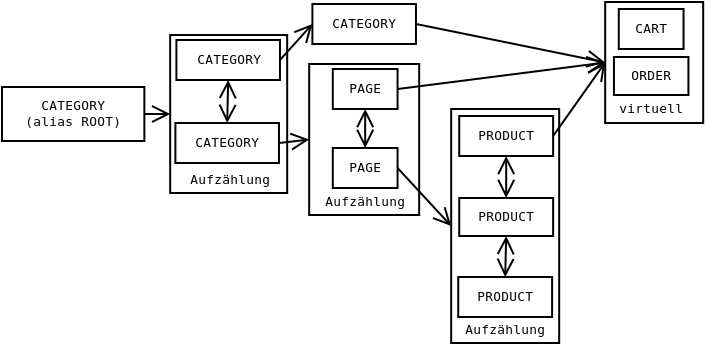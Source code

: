 <?xml version="1.0"?>
<diagram xmlns:dia="http://www.lysator.liu.se/~alla/dia/">
  <diagramdata>
    <attribute name="background">
      <color val="#ffffff"/>
    </attribute>
    <attribute name="paper">
      <composite type="paper">
        <attribute name="name">
          <string>#A4#</string>
        </attribute>
        <attribute name="tmargin">
          <real val="2.82"/>
        </attribute>
        <attribute name="bmargin">
          <real val="2.82"/>
        </attribute>
        <attribute name="lmargin">
          <real val="2.82"/>
        </attribute>
        <attribute name="rmargin">
          <real val="2.82"/>
        </attribute>
        <attribute name="is_portrait">
          <boolean val="true"/>
        </attribute>
        <attribute name="scaling">
          <real val="1"/>
        </attribute>
        <attribute name="fitto">
          <boolean val="false"/>
        </attribute>
      </composite>
    </attribute>
    <attribute name="grid">
      <composite type="grid">
        <attribute name="width_x">
          <real val="1"/>
        </attribute>
        <attribute name="width_y">
          <real val="1"/>
        </attribute>
        <attribute name="visible_x">
          <int val="1"/>
        </attribute>
        <attribute name="visible_y">
          <int val="1"/>
        </attribute>
      </composite>
    </attribute>
    <attribute name="guides">
      <composite type="guides">
        <attribute name="hguides"/>
        <attribute name="vguides"/>
      </composite>
    </attribute>
  </diagramdata>
  <layer name="Background" visible="true">
    <object type="Standard - Box" version="0" id="O0">
      <attribute name="obj_pos">
        <point val="30.6,1"/>
      </attribute>
      <attribute name="obj_bb">
        <rectangle val="30.55,0.95;35.55,7.1"/>
      </attribute>
      <attribute name="elem_corner">
        <point val="30.6,1"/>
      </attribute>
      <attribute name="elem_width">
        <real val="4.9"/>
      </attribute>
      <attribute name="elem_height">
        <real val="6.05"/>
      </attribute>
      <attribute name="show_background">
        <boolean val="true"/>
      </attribute>
    </object>
    <object type="Standard - Box" version="0" id="O1">
      <attribute name="obj_pos">
        <point val="15.8,4.1"/>
      </attribute>
      <attribute name="obj_bb">
        <rectangle val="15.75,4.05;21.35,11.7"/>
      </attribute>
      <attribute name="elem_corner">
        <point val="15.8,4.1"/>
      </attribute>
      <attribute name="elem_width">
        <real val="5.5"/>
      </attribute>
      <attribute name="elem_height">
        <real val="7.55"/>
      </attribute>
      <attribute name="show_background">
        <boolean val="true"/>
      </attribute>
    </object>
    <object type="Standard - Box" version="0" id="O2">
      <attribute name="obj_pos">
        <point val="8.85,2.65"/>
      </attribute>
      <attribute name="obj_bb">
        <rectangle val="8.8,2.6;14.75,10.6"/>
      </attribute>
      <attribute name="elem_corner">
        <point val="8.85,2.65"/>
      </attribute>
      <attribute name="elem_width">
        <real val="5.85"/>
      </attribute>
      <attribute name="elem_height">
        <real val="7.9"/>
      </attribute>
      <attribute name="show_background">
        <boolean val="true"/>
      </attribute>
    </object>
    <object type="Flowchart - Box" version="0" id="O3">
      <attribute name="obj_pos">
        <point val="9.161,2.9"/>
      </attribute>
      <attribute name="obj_bb">
        <rectangle val="9.111,2.85;14.389,4.95"/>
      </attribute>
      <attribute name="elem_corner">
        <point val="9.161,2.9"/>
      </attribute>
      <attribute name="elem_width">
        <real val="5.178"/>
      </attribute>
      <attribute name="elem_height">
        <real val="2"/>
      </attribute>
      <attribute name="show_background">
        <boolean val="true"/>
      </attribute>
      <attribute name="padding">
        <real val="0.5"/>
      </attribute>
      <attribute name="text">
        <composite type="text">
          <attribute name="string">
            <string>#CATEGORY#</string>
          </attribute>
          <attribute name="font">
            <font name="Courier"/>
          </attribute>
          <attribute name="height">
            <real val="0.8"/>
          </attribute>
          <attribute name="pos">
            <point val="11.75,4.095"/>
          </attribute>
          <attribute name="color">
            <color val="#000000"/>
          </attribute>
          <attribute name="alignment">
            <enum val="1"/>
          </attribute>
        </composite>
      </attribute>
    </object>
    <object type="Flowchart - Box" version="0" id="O4">
      <attribute name="obj_pos">
        <point val="0.441,5.25"/>
      </attribute>
      <attribute name="obj_bb">
        <rectangle val="0.391,5.2;7.609,8"/>
      </attribute>
      <attribute name="elem_corner">
        <point val="0.441,5.25"/>
      </attribute>
      <attribute name="elem_width">
        <real val="7.118"/>
      </attribute>
      <attribute name="elem_height">
        <real val="2.7"/>
      </attribute>
      <attribute name="show_background">
        <boolean val="true"/>
      </attribute>
      <attribute name="padding">
        <real val="0.5"/>
      </attribute>
      <attribute name="text">
        <composite type="text">
          <attribute name="string">
            <string>#CATEGORY
(alias ROOT)#</string>
          </attribute>
          <attribute name="font">
            <font name="Courier"/>
          </attribute>
          <attribute name="height">
            <real val="0.8"/>
          </attribute>
          <attribute name="pos">
            <point val="4,6.395"/>
          </attribute>
          <attribute name="color">
            <color val="#000000"/>
          </attribute>
          <attribute name="alignment">
            <enum val="1"/>
          </attribute>
        </composite>
      </attribute>
    </object>
    <object type="Flowchart - Box" version="0" id="O5">
      <attribute name="obj_pos">
        <point val="9.111,7.05"/>
      </attribute>
      <attribute name="obj_bb">
        <rectangle val="9.061,7;14.339,9.1"/>
      </attribute>
      <attribute name="elem_corner">
        <point val="9.111,7.05"/>
      </attribute>
      <attribute name="elem_width">
        <real val="5.178"/>
      </attribute>
      <attribute name="elem_height">
        <real val="2"/>
      </attribute>
      <attribute name="show_background">
        <boolean val="true"/>
      </attribute>
      <attribute name="padding">
        <real val="0.5"/>
      </attribute>
      <attribute name="text">
        <composite type="text">
          <attribute name="string">
            <string>#CATEGORY#</string>
          </attribute>
          <attribute name="font">
            <font name="Courier"/>
          </attribute>
          <attribute name="height">
            <real val="0.8"/>
          </attribute>
          <attribute name="pos">
            <point val="11.7,8.245"/>
          </attribute>
          <attribute name="color">
            <color val="#000000"/>
          </attribute>
          <attribute name="alignment">
            <enum val="1"/>
          </attribute>
        </composite>
      </attribute>
    </object>
    <object type="Flowchart - Box" version="0" id="O6">
      <attribute name="obj_pos">
        <point val="16.98,4.35"/>
      </attribute>
      <attribute name="obj_bb">
        <rectangle val="16.93,4.3;20.27,6.4"/>
      </attribute>
      <attribute name="elem_corner">
        <point val="16.98,4.35"/>
      </attribute>
      <attribute name="elem_width">
        <real val="3.239"/>
      </attribute>
      <attribute name="elem_height">
        <real val="2"/>
      </attribute>
      <attribute name="show_background">
        <boolean val="true"/>
      </attribute>
      <attribute name="padding">
        <real val="0.5"/>
      </attribute>
      <attribute name="text">
        <composite type="text">
          <attribute name="string">
            <string>#PAGE#</string>
          </attribute>
          <attribute name="font">
            <font name="Courier"/>
          </attribute>
          <attribute name="height">
            <real val="0.8"/>
          </attribute>
          <attribute name="pos">
            <point val="18.6,5.545"/>
          </attribute>
          <attribute name="color">
            <color val="#000000"/>
          </attribute>
          <attribute name="alignment">
            <enum val="1"/>
          </attribute>
        </composite>
      </attribute>
    </object>
    <object type="Flowchart - Box" version="0" id="O7">
      <attribute name="obj_pos">
        <point val="16.98,8.3"/>
      </attribute>
      <attribute name="obj_bb">
        <rectangle val="16.93,8.25;20.27,10.35"/>
      </attribute>
      <attribute name="elem_corner">
        <point val="16.98,8.3"/>
      </attribute>
      <attribute name="elem_width">
        <real val="3.239"/>
      </attribute>
      <attribute name="elem_height">
        <real val="2"/>
      </attribute>
      <attribute name="show_background">
        <boolean val="true"/>
      </attribute>
      <attribute name="padding">
        <real val="0.5"/>
      </attribute>
      <attribute name="text">
        <composite type="text">
          <attribute name="string">
            <string>#PAGE#</string>
          </attribute>
          <attribute name="font">
            <font name="Courier"/>
          </attribute>
          <attribute name="height">
            <real val="0.8"/>
          </attribute>
          <attribute name="pos">
            <point val="18.6,9.495"/>
          </attribute>
          <attribute name="color">
            <color val="#000000"/>
          </attribute>
          <attribute name="alignment">
            <enum val="1"/>
          </attribute>
        </composite>
      </attribute>
    </object>
    <object type="Flowchart - Box" version="0" id="O8">
      <attribute name="obj_pos">
        <point val="15.961,1.1"/>
      </attribute>
      <attribute name="obj_bb">
        <rectangle val="15.911,1.05;21.189,3.15"/>
      </attribute>
      <attribute name="elem_corner">
        <point val="15.961,1.1"/>
      </attribute>
      <attribute name="elem_width">
        <real val="5.178"/>
      </attribute>
      <attribute name="elem_height">
        <real val="2"/>
      </attribute>
      <attribute name="show_background">
        <boolean val="true"/>
      </attribute>
      <attribute name="padding">
        <real val="0.5"/>
      </attribute>
      <attribute name="text">
        <composite type="text">
          <attribute name="string">
            <string>#CATEGORY#</string>
          </attribute>
          <attribute name="font">
            <font name="Courier"/>
          </attribute>
          <attribute name="height">
            <real val="0.8"/>
          </attribute>
          <attribute name="pos">
            <point val="18.55,2.295"/>
          </attribute>
          <attribute name="color">
            <color val="#000000"/>
          </attribute>
          <attribute name="alignment">
            <enum val="1"/>
          </attribute>
        </composite>
      </attribute>
    </object>
    <object type="Standard - Text" version="0" id="O9">
      <attribute name="obj_pos">
        <point val="11.85,10.1"/>
      </attribute>
      <attribute name="obj_bb">
        <rectangle val="9.326,9.505;14.374,10.305"/>
      </attribute>
      <attribute name="text">
        <composite type="text">
          <attribute name="string">
            <string>#Aufz&#228;hlung#</string>
          </attribute>
          <attribute name="font">
            <font name="Courier"/>
          </attribute>
          <attribute name="height">
            <real val="0.8"/>
          </attribute>
          <attribute name="pos">
            <point val="11.85,10.1"/>
          </attribute>
          <attribute name="color">
            <color val="#000000"/>
          </attribute>
          <attribute name="alignment">
            <enum val="1"/>
          </attribute>
        </composite>
      </attribute>
    </object>
    <object type="Standard - Text" version="0" id="O10">
      <attribute name="obj_pos">
        <point val="18.6,11.2"/>
      </attribute>
      <attribute name="obj_bb">
        <rectangle val="16.076,10.605;21.124,11.405"/>
      </attribute>
      <attribute name="text">
        <composite type="text">
          <attribute name="string">
            <string>#Aufz&#228;hlung#</string>
          </attribute>
          <attribute name="font">
            <font name="Courier"/>
          </attribute>
          <attribute name="height">
            <real val="0.8"/>
          </attribute>
          <attribute name="pos">
            <point val="18.6,11.2"/>
          </attribute>
          <attribute name="color">
            <color val="#000000"/>
          </attribute>
          <attribute name="alignment">
            <enum val="1"/>
          </attribute>
        </composite>
      </attribute>
    </object>
    <object type="Standard - Line" version="0" id="O11">
      <attribute name="obj_pos">
        <point val="7.559,6.6"/>
      </attribute>
      <attribute name="obj_bb">
        <rectangle val="6.709,5.75;9.7,7.45"/>
      </attribute>
      <attribute name="conn_endpoints">
        <point val="7.559,6.6"/>
        <point val="8.85,6.6"/>
      </attribute>
      <attribute name="numcp">
        <int val="1"/>
      </attribute>
      <attribute name="line_width">
        <real val="0.1"/>
      </attribute>
      <attribute name="end_arrow">
        <enum val="1"/>
      </attribute>
      <attribute name="end_arrow_length">
        <real val="0.8"/>
      </attribute>
      <attribute name="end_arrow_width">
        <real val="0.8"/>
      </attribute>
      <connections>
        <connection handle="0" to="O4" connection="8"/>
        <connection handle="1" to="O2" connection="3"/>
      </connections>
    </object>
    <object type="Standard - Line" version="0" id="O12">
      <attribute name="obj_pos">
        <point val="14.339,3.9"/>
      </attribute>
      <attribute name="obj_bb">
        <rectangle val="13.489,1.25;16.811,4.75"/>
      </attribute>
      <attribute name="conn_endpoints">
        <point val="14.339,3.9"/>
        <point val="15.961,2.1"/>
      </attribute>
      <attribute name="numcp">
        <int val="1"/>
      </attribute>
      <attribute name="line_width">
        <real val="0.1"/>
      </attribute>
      <attribute name="end_arrow">
        <enum val="1"/>
      </attribute>
      <attribute name="end_arrow_length">
        <real val="0.8"/>
      </attribute>
      <attribute name="end_arrow_width">
        <real val="0.8"/>
      </attribute>
      <connections>
        <connection handle="0" to="O3" connection="8"/>
        <connection handle="1" to="O8" connection="7"/>
      </connections>
    </object>
    <object type="Standard - Line" version="0" id="O13">
      <attribute name="obj_pos">
        <point val="14.289,8.05"/>
      </attribute>
      <attribute name="obj_bb">
        <rectangle val="13.439,7.025;16.65,8.9"/>
      </attribute>
      <attribute name="conn_endpoints">
        <point val="14.289,8.05"/>
        <point val="15.8,7.875"/>
      </attribute>
      <attribute name="numcp">
        <int val="1"/>
      </attribute>
      <attribute name="line_width">
        <real val="0.1"/>
      </attribute>
      <attribute name="end_arrow">
        <enum val="1"/>
      </attribute>
      <attribute name="end_arrow_length">
        <real val="0.8"/>
      </attribute>
      <attribute name="end_arrow_width">
        <real val="0.8"/>
      </attribute>
      <connections>
        <connection handle="0" to="O5" connection="8"/>
        <connection handle="1" to="O1" connection="3"/>
      </connections>
    </object>
    <object type="Standard - Box" version="0" id="O14">
      <attribute name="obj_pos">
        <point val="22.9,6.35"/>
      </attribute>
      <attribute name="obj_bb">
        <rectangle val="22.85,6.3;28.35,18.1"/>
      </attribute>
      <attribute name="elem_corner">
        <point val="22.9,6.35"/>
      </attribute>
      <attribute name="elem_width">
        <real val="5.4"/>
      </attribute>
      <attribute name="elem_height">
        <real val="11.7"/>
      </attribute>
      <attribute name="show_background">
        <boolean val="true"/>
      </attribute>
    </object>
    <object type="Flowchart - Box" version="0" id="O15">
      <attribute name="obj_pos">
        <point val="23.303,6.7"/>
      </attribute>
      <attribute name="obj_bb">
        <rectangle val="23.253,6.65;28.047,8.75"/>
      </attribute>
      <attribute name="elem_corner">
        <point val="23.303,6.7"/>
      </attribute>
      <attribute name="elem_width">
        <real val="4.694"/>
      </attribute>
      <attribute name="elem_height">
        <real val="2"/>
      </attribute>
      <attribute name="show_background">
        <boolean val="true"/>
      </attribute>
      <attribute name="padding">
        <real val="0.5"/>
      </attribute>
      <attribute name="text">
        <composite type="text">
          <attribute name="string">
            <string>#PRODUCT#</string>
          </attribute>
          <attribute name="font">
            <font name="Courier"/>
          </attribute>
          <attribute name="height">
            <real val="0.8"/>
          </attribute>
          <attribute name="pos">
            <point val="25.65,7.895"/>
          </attribute>
          <attribute name="color">
            <color val="#000000"/>
          </attribute>
          <attribute name="alignment">
            <enum val="1"/>
          </attribute>
        </composite>
      </attribute>
    </object>
    <object type="Flowchart - Box" version="0" id="O16">
      <attribute name="obj_pos">
        <point val="23.303,10.8"/>
      </attribute>
      <attribute name="obj_bb">
        <rectangle val="23.253,10.75;28.047,12.75"/>
      </attribute>
      <attribute name="elem_corner">
        <point val="23.303,10.8"/>
      </attribute>
      <attribute name="elem_width">
        <real val="4.694"/>
      </attribute>
      <attribute name="elem_height">
        <real val="1.9"/>
      </attribute>
      <attribute name="show_background">
        <boolean val="true"/>
      </attribute>
      <attribute name="padding">
        <real val="0.5"/>
      </attribute>
      <attribute name="text">
        <composite type="text">
          <attribute name="string">
            <string>#PRODUCT#</string>
          </attribute>
          <attribute name="font">
            <font name="Courier"/>
          </attribute>
          <attribute name="height">
            <real val="0.8"/>
          </attribute>
          <attribute name="pos">
            <point val="25.65,11.945"/>
          </attribute>
          <attribute name="color">
            <color val="#000000"/>
          </attribute>
          <attribute name="alignment">
            <enum val="1"/>
          </attribute>
        </composite>
      </attribute>
    </object>
    <object type="Flowchart - Box" version="0" id="O17">
      <attribute name="obj_pos">
        <point val="23.253,14.75"/>
      </attribute>
      <attribute name="obj_bb">
        <rectangle val="23.203,14.7;27.997,16.8"/>
      </attribute>
      <attribute name="elem_corner">
        <point val="23.253,14.75"/>
      </attribute>
      <attribute name="elem_width">
        <real val="4.694"/>
      </attribute>
      <attribute name="elem_height">
        <real val="2"/>
      </attribute>
      <attribute name="show_background">
        <boolean val="true"/>
      </attribute>
      <attribute name="padding">
        <real val="0.5"/>
      </attribute>
      <attribute name="text">
        <composite type="text">
          <attribute name="string">
            <string>#PRODUCT#</string>
          </attribute>
          <attribute name="font">
            <font name="Courier"/>
          </attribute>
          <attribute name="height">
            <real val="0.8"/>
          </attribute>
          <attribute name="pos">
            <point val="25.6,15.945"/>
          </attribute>
          <attribute name="color">
            <color val="#000000"/>
          </attribute>
          <attribute name="alignment">
            <enum val="1"/>
          </attribute>
        </composite>
      </attribute>
    </object>
    <object type="Standard - Text" version="0" id="O18">
      <attribute name="obj_pos">
        <point val="25.6,17.6"/>
      </attribute>
      <attribute name="obj_bb">
        <rectangle val="23.076,17.005;28.124,17.805"/>
      </attribute>
      <attribute name="text">
        <composite type="text">
          <attribute name="string">
            <string>#Aufz&#228;hlung#</string>
          </attribute>
          <attribute name="font">
            <font name="Courier"/>
          </attribute>
          <attribute name="height">
            <real val="0.8"/>
          </attribute>
          <attribute name="pos">
            <point val="25.6,17.6"/>
          </attribute>
          <attribute name="color">
            <color val="#000000"/>
          </attribute>
          <attribute name="alignment">
            <enum val="1"/>
          </attribute>
        </composite>
      </attribute>
    </object>
    <object type="Standard - Line" version="0" id="O19">
      <attribute name="obj_pos">
        <point val="11.75,4.9"/>
      </attribute>
      <attribute name="obj_bb">
        <rectangle val="10.85,4.05;12.6,7.9"/>
      </attribute>
      <attribute name="conn_endpoints">
        <point val="11.75,4.9"/>
        <point val="11.7,7.05"/>
      </attribute>
      <attribute name="numcp">
        <int val="1"/>
      </attribute>
      <attribute name="line_width">
        <real val="0.1"/>
      </attribute>
      <attribute name="start_arrow">
        <enum val="1"/>
      </attribute>
      <attribute name="start_arrow_length">
        <real val="0.8"/>
      </attribute>
      <attribute name="start_arrow_width">
        <real val="0.8"/>
      </attribute>
      <attribute name="end_arrow">
        <enum val="1"/>
      </attribute>
      <attribute name="end_arrow_length">
        <real val="0.8"/>
      </attribute>
      <attribute name="end_arrow_width">
        <real val="0.8"/>
      </attribute>
      <connections>
        <connection handle="0" to="O3" connection="13"/>
        <connection handle="1" to="O5" connection="2"/>
      </connections>
    </object>
    <object type="Standard - Line" version="0" id="O20">
      <attribute name="obj_pos">
        <point val="18.6,6.35"/>
      </attribute>
      <attribute name="obj_bb">
        <rectangle val="17.75,5.5;19.45,9.15"/>
      </attribute>
      <attribute name="conn_endpoints">
        <point val="18.6,6.35"/>
        <point val="18.6,8.3"/>
      </attribute>
      <attribute name="numcp">
        <int val="1"/>
      </attribute>
      <attribute name="line_width">
        <real val="0.1"/>
      </attribute>
      <attribute name="start_arrow">
        <enum val="1"/>
      </attribute>
      <attribute name="start_arrow_length">
        <real val="0.8"/>
      </attribute>
      <attribute name="start_arrow_width">
        <real val="0.8"/>
      </attribute>
      <attribute name="end_arrow">
        <enum val="1"/>
      </attribute>
      <attribute name="end_arrow_length">
        <real val="0.8"/>
      </attribute>
      <attribute name="end_arrow_width">
        <real val="0.8"/>
      </attribute>
      <connections>
        <connection handle="0" to="O6" connection="13"/>
        <connection handle="1" to="O7" connection="2"/>
      </connections>
    </object>
    <object type="Standard - Line" version="0" id="O21">
      <attribute name="obj_pos">
        <point val="25.65,8.7"/>
      </attribute>
      <attribute name="obj_bb">
        <rectangle val="24.8,7.85;26.5,11.65"/>
      </attribute>
      <attribute name="conn_endpoints">
        <point val="25.65,8.7"/>
        <point val="25.65,10.8"/>
      </attribute>
      <attribute name="numcp">
        <int val="1"/>
      </attribute>
      <attribute name="line_width">
        <real val="0.1"/>
      </attribute>
      <attribute name="start_arrow">
        <enum val="1"/>
      </attribute>
      <attribute name="start_arrow_length">
        <real val="0.8"/>
      </attribute>
      <attribute name="start_arrow_width">
        <real val="0.8"/>
      </attribute>
      <attribute name="end_arrow">
        <enum val="1"/>
      </attribute>
      <attribute name="end_arrow_length">
        <real val="0.8"/>
      </attribute>
      <attribute name="end_arrow_width">
        <real val="0.8"/>
      </attribute>
      <connections>
        <connection handle="0" to="O15" connection="13"/>
        <connection handle="1" to="O16" connection="2"/>
      </connections>
    </object>
    <object type="Standard - Line" version="0" id="O22">
      <attribute name="obj_pos">
        <point val="25.65,12.7"/>
      </attribute>
      <attribute name="obj_bb">
        <rectangle val="24.75,11.85;26.5,15.6"/>
      </attribute>
      <attribute name="conn_endpoints">
        <point val="25.65,12.7"/>
        <point val="25.6,14.75"/>
      </attribute>
      <attribute name="numcp">
        <int val="1"/>
      </attribute>
      <attribute name="line_width">
        <real val="0.1"/>
      </attribute>
      <attribute name="start_arrow">
        <enum val="1"/>
      </attribute>
      <attribute name="start_arrow_length">
        <real val="0.8"/>
      </attribute>
      <attribute name="start_arrow_width">
        <real val="0.8"/>
      </attribute>
      <attribute name="end_arrow">
        <enum val="1"/>
      </attribute>
      <attribute name="end_arrow_length">
        <real val="0.8"/>
      </attribute>
      <attribute name="end_arrow_width">
        <real val="0.8"/>
      </attribute>
      <connections>
        <connection handle="0" to="O16" connection="13"/>
        <connection handle="1" to="O17" connection="2"/>
      </connections>
    </object>
    <object type="Standard - Line" version="0" id="O23">
      <attribute name="obj_pos">
        <point val="20.22,9.3"/>
      </attribute>
      <attribute name="obj_bb">
        <rectangle val="19.37,8.45;23.75,13.05"/>
      </attribute>
      <attribute name="conn_endpoints">
        <point val="20.22,9.3"/>
        <point val="22.9,12.2"/>
      </attribute>
      <attribute name="numcp">
        <int val="1"/>
      </attribute>
      <attribute name="line_width">
        <real val="0.1"/>
      </attribute>
      <attribute name="end_arrow">
        <enum val="1"/>
      </attribute>
      <attribute name="end_arrow_length">
        <real val="0.8"/>
      </attribute>
      <attribute name="end_arrow_width">
        <real val="0.8"/>
      </attribute>
      <connections>
        <connection handle="0" to="O7" connection="8"/>
        <connection handle="1" to="O14" connection="3"/>
      </connections>
    </object>
    <object type="Flowchart - Box" version="0" id="O24">
      <attribute name="obj_pos">
        <point val="31.28,1.35"/>
      </attribute>
      <attribute name="obj_bb">
        <rectangle val="31.23,1.3;34.57,3.4"/>
      </attribute>
      <attribute name="elem_corner">
        <point val="31.28,1.35"/>
      </attribute>
      <attribute name="elem_width">
        <real val="3.239"/>
      </attribute>
      <attribute name="elem_height">
        <real val="2"/>
      </attribute>
      <attribute name="show_background">
        <boolean val="true"/>
      </attribute>
      <attribute name="padding">
        <real val="0.5"/>
      </attribute>
      <attribute name="text">
        <composite type="text">
          <attribute name="string">
            <string>#CART#</string>
          </attribute>
          <attribute name="font">
            <font name="Courier"/>
          </attribute>
          <attribute name="height">
            <real val="0.8"/>
          </attribute>
          <attribute name="pos">
            <point val="32.9,2.545"/>
          </attribute>
          <attribute name="color">
            <color val="#000000"/>
          </attribute>
          <attribute name="alignment">
            <enum val="1"/>
          </attribute>
        </composite>
      </attribute>
    </object>
    <object type="Flowchart - Box" version="0" id="O25">
      <attribute name="obj_pos">
        <point val="31.038,3.75"/>
      </attribute>
      <attribute name="obj_bb">
        <rectangle val="30.988,3.7;34.812,5.7"/>
      </attribute>
      <attribute name="elem_corner">
        <point val="31.038,3.75"/>
      </attribute>
      <attribute name="elem_width">
        <real val="3.724"/>
      </attribute>
      <attribute name="elem_height">
        <real val="1.9"/>
      </attribute>
      <attribute name="show_background">
        <boolean val="true"/>
      </attribute>
      <attribute name="padding">
        <real val="0.5"/>
      </attribute>
      <attribute name="text">
        <composite type="text">
          <attribute name="string">
            <string>#ORDER#</string>
          </attribute>
          <attribute name="font">
            <font name="Courier"/>
          </attribute>
          <attribute name="height">
            <real val="0.8"/>
          </attribute>
          <attribute name="pos">
            <point val="32.9,4.895"/>
          </attribute>
          <attribute name="color">
            <color val="#000000"/>
          </attribute>
          <attribute name="alignment">
            <enum val="1"/>
          </attribute>
        </composite>
      </attribute>
    </object>
    <object type="Standard - Text" version="0" id="O26">
      <attribute name="obj_pos">
        <point val="32.9,6.55"/>
      </attribute>
      <attribute name="obj_bb">
        <rectangle val="30.861,5.955;34.939,6.755"/>
      </attribute>
      <attribute name="text">
        <composite type="text">
          <attribute name="string">
            <string>#virtuell#</string>
          </attribute>
          <attribute name="font">
            <font name="Courier"/>
          </attribute>
          <attribute name="height">
            <real val="0.8"/>
          </attribute>
          <attribute name="pos">
            <point val="32.9,6.55"/>
          </attribute>
          <attribute name="color">
            <color val="#000000"/>
          </attribute>
          <attribute name="alignment">
            <enum val="1"/>
          </attribute>
        </composite>
      </attribute>
    </object>
    <object type="Standard - Line" version="0" id="O27">
      <attribute name="obj_pos">
        <point val="21.139,2.1"/>
      </attribute>
      <attribute name="obj_bb">
        <rectangle val="20.289,1.25;31.45,4.875"/>
      </attribute>
      <attribute name="conn_endpoints">
        <point val="21.139,2.1"/>
        <point val="30.6,4.025"/>
      </attribute>
      <attribute name="numcp">
        <int val="1"/>
      </attribute>
      <attribute name="line_width">
        <real val="0.1"/>
      </attribute>
      <attribute name="end_arrow">
        <enum val="1"/>
      </attribute>
      <attribute name="end_arrow_length">
        <real val="0.8"/>
      </attribute>
      <attribute name="end_arrow_width">
        <real val="0.8"/>
      </attribute>
      <connections>
        <connection handle="0" to="O8" connection="8"/>
        <connection handle="1" to="O0" connection="3"/>
      </connections>
    </object>
    <object type="Standard - Line" version="0" id="O28">
      <attribute name="obj_pos">
        <point val="20.22,5.35"/>
      </attribute>
      <attribute name="obj_bb">
        <rectangle val="19.37,3.175;31.45,6.2"/>
      </attribute>
      <attribute name="conn_endpoints">
        <point val="20.22,5.35"/>
        <point val="30.6,4.025"/>
      </attribute>
      <attribute name="numcp">
        <int val="1"/>
      </attribute>
      <attribute name="line_width">
        <real val="0.1"/>
      </attribute>
      <attribute name="end_arrow">
        <enum val="1"/>
      </attribute>
      <attribute name="end_arrow_length">
        <real val="0.8"/>
      </attribute>
      <attribute name="end_arrow_width">
        <real val="0.8"/>
      </attribute>
      <connections>
        <connection handle="0" to="O6" connection="8"/>
        <connection handle="1" to="O0" connection="3"/>
      </connections>
    </object>
    <object type="Standard - Line" version="0" id="O29">
      <attribute name="obj_pos">
        <point val="27.997,7.7"/>
      </attribute>
      <attribute name="obj_bb">
        <rectangle val="27.147,3.175;31.45,8.55"/>
      </attribute>
      <attribute name="conn_endpoints">
        <point val="27.997,7.7"/>
        <point val="30.6,4.025"/>
      </attribute>
      <attribute name="numcp">
        <int val="1"/>
      </attribute>
      <attribute name="line_width">
        <real val="0.1"/>
      </attribute>
      <attribute name="end_arrow">
        <enum val="1"/>
      </attribute>
      <attribute name="end_arrow_length">
        <real val="0.8"/>
      </attribute>
      <attribute name="end_arrow_width">
        <real val="0.8"/>
      </attribute>
      <connections>
        <connection handle="0" to="O15" connection="8"/>
        <connection handle="1" to="O0" connection="3"/>
      </connections>
    </object>
  </layer>
</diagram>
